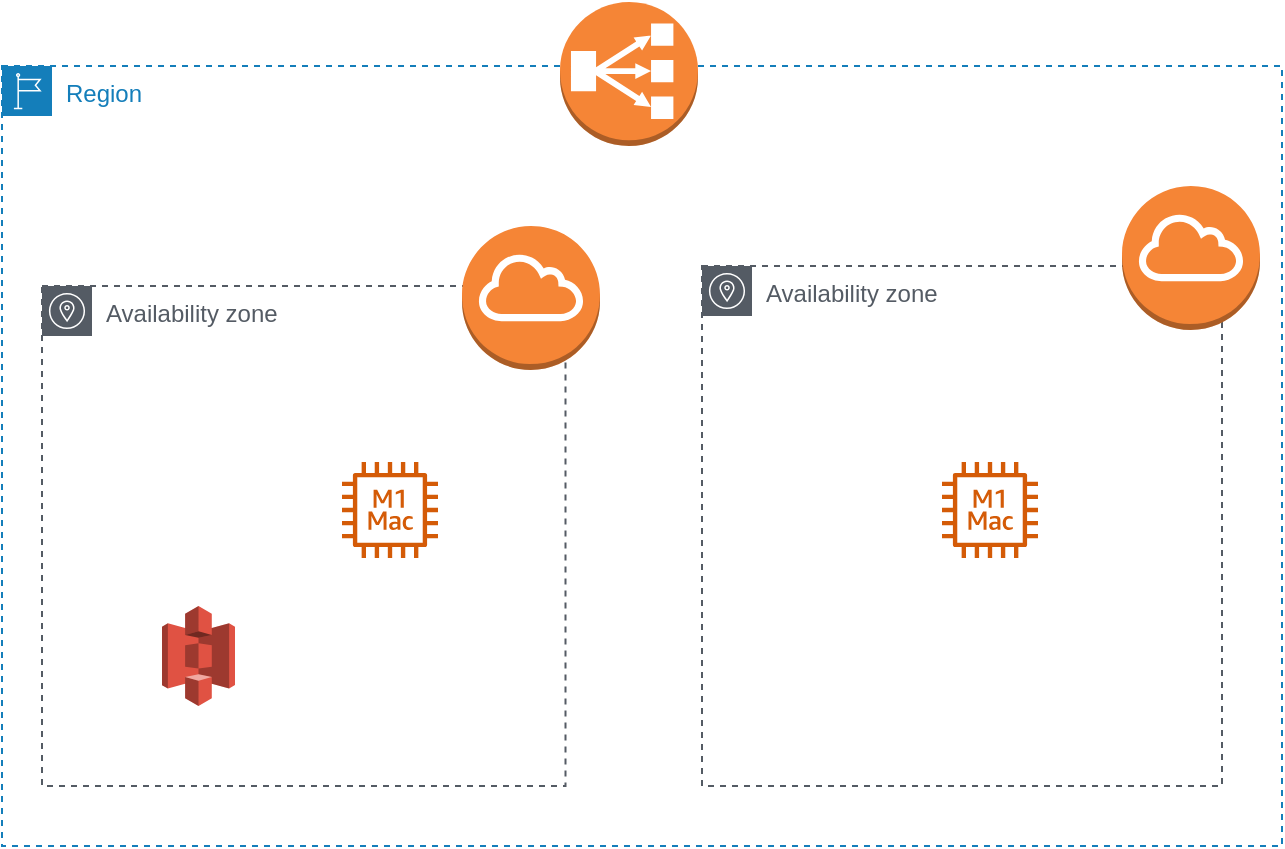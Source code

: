 <mxfile version="16.5.6" type="github">
  <diagram id="Y7ju0oTZIot-IQFD6m13" name="Page-1">
    <mxGraphModel dx="1038" dy="481" grid="1" gridSize="10" guides="1" tooltips="1" connect="1" arrows="1" fold="1" page="1" pageScale="1" pageWidth="827" pageHeight="1169" math="0" shadow="0">
      <root>
        <mxCell id="0" />
        <mxCell id="1" parent="0" />
        <mxCell id="phteO_pkkuB3z9RRYfDH-4" value="Region" style="points=[[0,0],[0.25,0],[0.5,0],[0.75,0],[1,0],[1,0.25],[1,0.5],[1,0.75],[1,1],[0.75,1],[0.5,1],[0.25,1],[0,1],[0,0.75],[0,0.5],[0,0.25]];outlineConnect=0;gradientColor=none;html=1;whiteSpace=wrap;fontSize=12;fontStyle=0;container=1;pointerEvents=0;collapsible=0;recursiveResize=0;shape=mxgraph.aws4.group;grIcon=mxgraph.aws4.group_region;strokeColor=#147EBA;fillColor=none;verticalAlign=top;align=left;spacingLeft=30;fontColor=#147EBA;dashed=1;" vertex="1" parent="1">
          <mxGeometry x="100" y="60" width="640" height="390" as="geometry" />
        </mxCell>
        <mxCell id="phteO_pkkuB3z9RRYfDH-6" value="Availability zone" style="sketch=0;outlineConnect=0;gradientColor=none;html=1;whiteSpace=wrap;fontSize=12;fontStyle=0;shape=mxgraph.aws4.group;grIcon=mxgraph.aws4.group_availability_zone;strokeColor=#545B64;fillColor=none;verticalAlign=top;align=left;spacingLeft=30;fontColor=#545B64;dashed=1;" vertex="1" parent="phteO_pkkuB3z9RRYfDH-4">
          <mxGeometry x="350" y="100" width="260" height="260" as="geometry" />
        </mxCell>
        <mxCell id="phteO_pkkuB3z9RRYfDH-5" value="Availability zone" style="sketch=0;outlineConnect=0;gradientColor=none;html=1;whiteSpace=wrap;fontSize=12;fontStyle=0;shape=mxgraph.aws4.group;grIcon=mxgraph.aws4.group_availability_zone;strokeColor=#545B64;fillColor=none;verticalAlign=top;align=left;spacingLeft=30;fontColor=#545B64;dashed=1;" vertex="1" parent="phteO_pkkuB3z9RRYfDH-4">
          <mxGeometry x="20" y="110" width="261.75" height="250" as="geometry" />
        </mxCell>
        <mxCell id="phteO_pkkuB3z9RRYfDH-1" value="" style="sketch=0;outlineConnect=0;fontColor=#232F3E;gradientColor=none;fillColor=#D45B07;strokeColor=none;dashed=0;verticalLabelPosition=bottom;verticalAlign=top;align=center;html=1;fontSize=12;fontStyle=0;aspect=fixed;pointerEvents=1;shape=mxgraph.aws4.ec2_m1_mac_instance;" vertex="1" parent="phteO_pkkuB3z9RRYfDH-4">
          <mxGeometry x="170" y="198" width="48" height="48" as="geometry" />
        </mxCell>
        <mxCell id="phteO_pkkuB3z9RRYfDH-2" value="" style="sketch=0;outlineConnect=0;fontColor=#232F3E;gradientColor=none;fillColor=#D45B07;strokeColor=none;dashed=0;verticalLabelPosition=bottom;verticalAlign=top;align=center;html=1;fontSize=12;fontStyle=0;aspect=fixed;pointerEvents=1;shape=mxgraph.aws4.ec2_m1_mac_instance;" vertex="1" parent="phteO_pkkuB3z9RRYfDH-4">
          <mxGeometry x="470" y="198" width="48" height="48" as="geometry" />
        </mxCell>
        <mxCell id="phteO_pkkuB3z9RRYfDH-3" value="" style="outlineConnect=0;dashed=0;verticalLabelPosition=bottom;verticalAlign=top;align=center;html=1;shape=mxgraph.aws3.s3;fillColor=#E05243;gradientColor=none;" vertex="1" parent="phteO_pkkuB3z9RRYfDH-4">
          <mxGeometry x="80" y="270" width="36.5" height="50" as="geometry" />
        </mxCell>
        <mxCell id="phteO_pkkuB3z9RRYfDH-8" value="" style="outlineConnect=0;dashed=0;verticalLabelPosition=bottom;verticalAlign=top;align=center;html=1;shape=mxgraph.aws3.internet_gateway;fillColor=#F58536;gradientColor=none;" vertex="1" parent="phteO_pkkuB3z9RRYfDH-4">
          <mxGeometry x="230" y="80" width="69" height="72" as="geometry" />
        </mxCell>
        <mxCell id="phteO_pkkuB3z9RRYfDH-9" value="" style="outlineConnect=0;dashed=0;verticalLabelPosition=bottom;verticalAlign=top;align=center;html=1;shape=mxgraph.aws3.internet_gateway;fillColor=#F58536;gradientColor=none;" vertex="1" parent="phteO_pkkuB3z9RRYfDH-4">
          <mxGeometry x="560" y="60" width="69" height="72" as="geometry" />
        </mxCell>
        <mxCell id="phteO_pkkuB3z9RRYfDH-7" value="" style="outlineConnect=0;dashed=0;verticalLabelPosition=bottom;verticalAlign=top;align=center;html=1;shape=mxgraph.aws3.classic_load_balancer;fillColor=#F58536;gradientColor=none;" vertex="1" parent="1">
          <mxGeometry x="379" y="28" width="69" height="72" as="geometry" />
        </mxCell>
      </root>
    </mxGraphModel>
  </diagram>
</mxfile>
